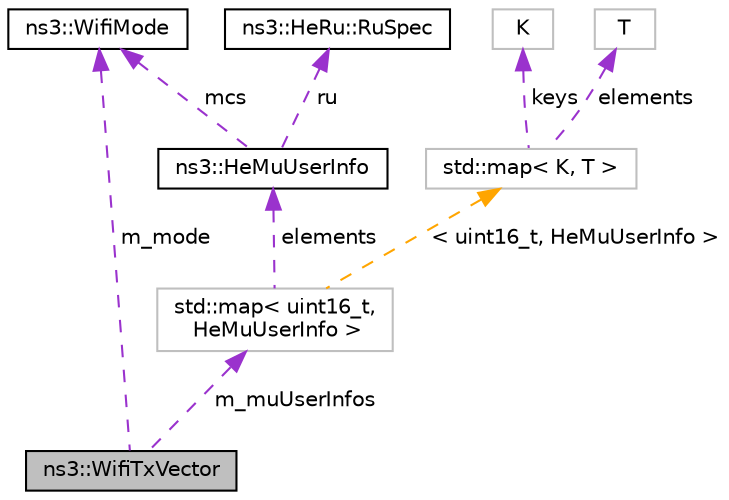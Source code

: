 digraph "ns3::WifiTxVector"
{
 // LATEX_PDF_SIZE
  edge [fontname="Helvetica",fontsize="10",labelfontname="Helvetica",labelfontsize="10"];
  node [fontname="Helvetica",fontsize="10",shape=record];
  Node1 [label="ns3::WifiTxVector",height=0.2,width=0.4,color="black", fillcolor="grey75", style="filled", fontcolor="black",tooltip="This class mimics the TXVECTOR which is to be passed to the PHY in order to define the parameters whi..."];
  Node2 -> Node1 [dir="back",color="darkorchid3",fontsize="10",style="dashed",label=" m_mode" ,fontname="Helvetica"];
  Node2 [label="ns3::WifiMode",height=0.2,width=0.4,color="black", fillcolor="white", style="filled",URL="$classns3_1_1_wifi_mode.html",tooltip="represent a single transmission mode"];
  Node3 -> Node1 [dir="back",color="darkorchid3",fontsize="10",style="dashed",label=" m_muUserInfos" ,fontname="Helvetica"];
  Node3 [label="std::map\< uint16_t,\l HeMuUserInfo \>",height=0.2,width=0.4,color="grey75", fillcolor="white", style="filled",tooltip=" "];
  Node4 -> Node3 [dir="back",color="darkorchid3",fontsize="10",style="dashed",label=" elements" ,fontname="Helvetica"];
  Node4 [label="ns3::HeMuUserInfo",height=0.2,width=0.4,color="black", fillcolor="white", style="filled",URL="$structns3_1_1_he_mu_user_info.html",tooltip="HE MU specific user transmission parameters."];
  Node5 -> Node4 [dir="back",color="darkorchid3",fontsize="10",style="dashed",label=" ru" ,fontname="Helvetica"];
  Node5 [label="ns3::HeRu::RuSpec",height=0.2,width=0.4,color="black", fillcolor="white", style="filled",URL="$structns3_1_1_he_ru_1_1_ru_spec.html",tooltip="RU Specification."];
  Node2 -> Node4 [dir="back",color="darkorchid3",fontsize="10",style="dashed",label=" mcs" ,fontname="Helvetica"];
  Node6 -> Node3 [dir="back",color="orange",fontsize="10",style="dashed",label=" \< uint16_t, HeMuUserInfo \>" ,fontname="Helvetica"];
  Node6 [label="std::map\< K, T \>",height=0.2,width=0.4,color="grey75", fillcolor="white", style="filled",tooltip=" "];
  Node7 -> Node6 [dir="back",color="darkorchid3",fontsize="10",style="dashed",label=" keys" ,fontname="Helvetica"];
  Node7 [label="K",height=0.2,width=0.4,color="grey75", fillcolor="white", style="filled",tooltip=" "];
  Node8 -> Node6 [dir="back",color="darkorchid3",fontsize="10",style="dashed",label=" elements" ,fontname="Helvetica"];
  Node8 [label="T",height=0.2,width=0.4,color="grey75", fillcolor="white", style="filled",tooltip=" "];
}
